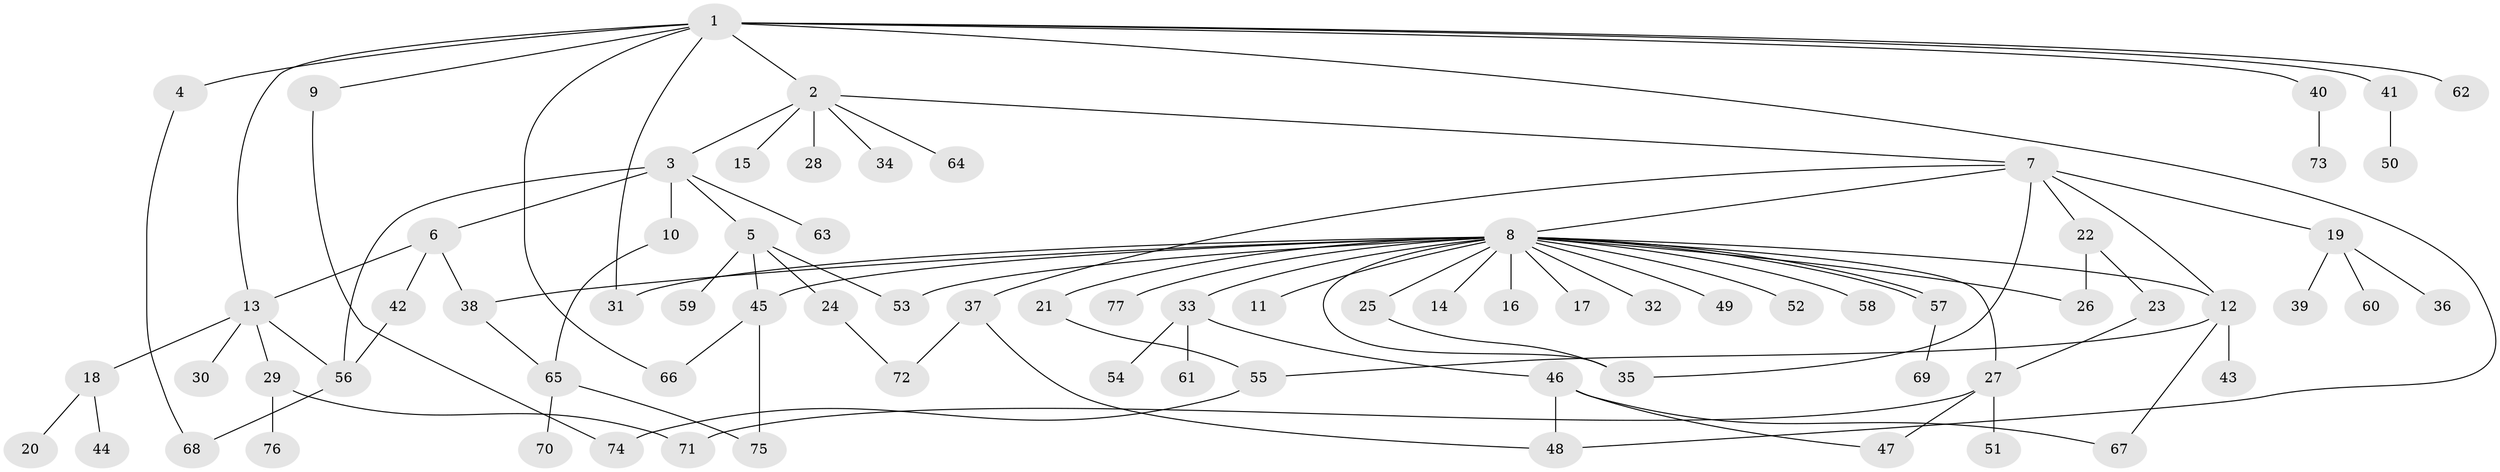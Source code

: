 // Generated by graph-tools (version 1.1) at 2025/49/03/09/25 03:49:56]
// undirected, 77 vertices, 101 edges
graph export_dot {
graph [start="1"]
  node [color=gray90,style=filled];
  1;
  2;
  3;
  4;
  5;
  6;
  7;
  8;
  9;
  10;
  11;
  12;
  13;
  14;
  15;
  16;
  17;
  18;
  19;
  20;
  21;
  22;
  23;
  24;
  25;
  26;
  27;
  28;
  29;
  30;
  31;
  32;
  33;
  34;
  35;
  36;
  37;
  38;
  39;
  40;
  41;
  42;
  43;
  44;
  45;
  46;
  47;
  48;
  49;
  50;
  51;
  52;
  53;
  54;
  55;
  56;
  57;
  58;
  59;
  60;
  61;
  62;
  63;
  64;
  65;
  66;
  67;
  68;
  69;
  70;
  71;
  72;
  73;
  74;
  75;
  76;
  77;
  1 -- 2;
  1 -- 4;
  1 -- 9;
  1 -- 13;
  1 -- 31;
  1 -- 40;
  1 -- 41;
  1 -- 48;
  1 -- 62;
  1 -- 66;
  2 -- 3;
  2 -- 7;
  2 -- 15;
  2 -- 28;
  2 -- 34;
  2 -- 64;
  3 -- 5;
  3 -- 6;
  3 -- 10;
  3 -- 56;
  3 -- 63;
  4 -- 68;
  5 -- 24;
  5 -- 45;
  5 -- 53;
  5 -- 59;
  6 -- 13;
  6 -- 38;
  6 -- 42;
  7 -- 8;
  7 -- 12;
  7 -- 19;
  7 -- 22;
  7 -- 35;
  7 -- 37;
  8 -- 11;
  8 -- 12;
  8 -- 14;
  8 -- 16;
  8 -- 17;
  8 -- 21;
  8 -- 25;
  8 -- 26;
  8 -- 27;
  8 -- 31;
  8 -- 32;
  8 -- 33;
  8 -- 35;
  8 -- 38;
  8 -- 45;
  8 -- 49;
  8 -- 52;
  8 -- 53;
  8 -- 57;
  8 -- 57;
  8 -- 58;
  8 -- 77;
  9 -- 74;
  10 -- 65;
  12 -- 43;
  12 -- 55;
  12 -- 67;
  13 -- 18;
  13 -- 29;
  13 -- 30;
  13 -- 56;
  18 -- 20;
  18 -- 44;
  19 -- 36;
  19 -- 39;
  19 -- 60;
  21 -- 55;
  22 -- 23;
  22 -- 26;
  23 -- 27;
  24 -- 72;
  25 -- 35;
  27 -- 47;
  27 -- 51;
  27 -- 71;
  29 -- 71;
  29 -- 76;
  33 -- 46;
  33 -- 54;
  33 -- 61;
  37 -- 48;
  37 -- 72;
  38 -- 65;
  40 -- 73;
  41 -- 50;
  42 -- 56;
  45 -- 66;
  45 -- 75;
  46 -- 47;
  46 -- 48;
  46 -- 67;
  55 -- 74;
  56 -- 68;
  57 -- 69;
  65 -- 70;
  65 -- 75;
}
